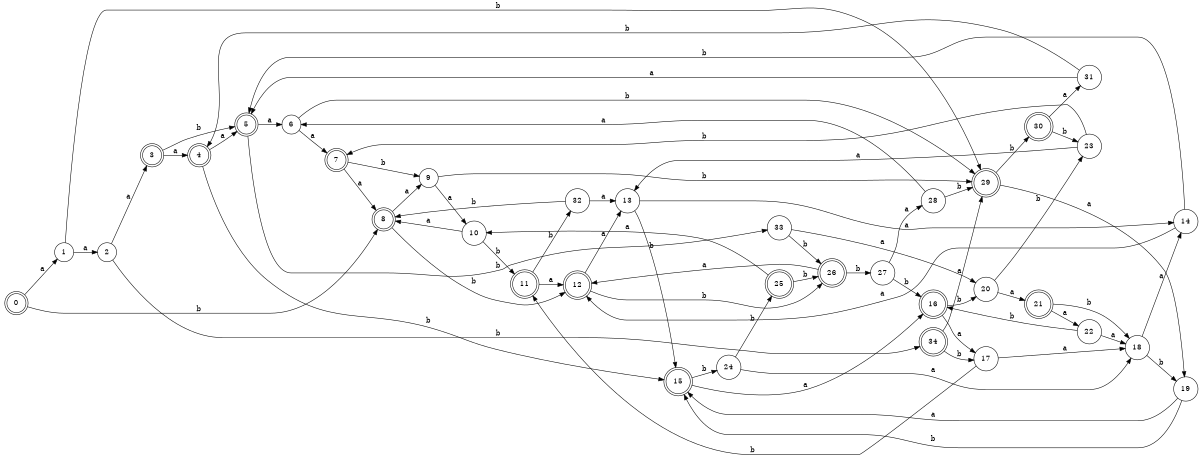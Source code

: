 digraph n28_8 {
__start0 [label="" shape="none"];

rankdir=LR;
size="8,5";

s0 [style="rounded,filled", color="black", fillcolor="white" shape="doublecircle", label="0"];
s1 [style="filled", color="black", fillcolor="white" shape="circle", label="1"];
s2 [style="filled", color="black", fillcolor="white" shape="circle", label="2"];
s3 [style="rounded,filled", color="black", fillcolor="white" shape="doublecircle", label="3"];
s4 [style="rounded,filled", color="black", fillcolor="white" shape="doublecircle", label="4"];
s5 [style="rounded,filled", color="black", fillcolor="white" shape="doublecircle", label="5"];
s6 [style="filled", color="black", fillcolor="white" shape="circle", label="6"];
s7 [style="rounded,filled", color="black", fillcolor="white" shape="doublecircle", label="7"];
s8 [style="rounded,filled", color="black", fillcolor="white" shape="doublecircle", label="8"];
s9 [style="filled", color="black", fillcolor="white" shape="circle", label="9"];
s10 [style="filled", color="black", fillcolor="white" shape="circle", label="10"];
s11 [style="rounded,filled", color="black", fillcolor="white" shape="doublecircle", label="11"];
s12 [style="rounded,filled", color="black", fillcolor="white" shape="doublecircle", label="12"];
s13 [style="filled", color="black", fillcolor="white" shape="circle", label="13"];
s14 [style="filled", color="black", fillcolor="white" shape="circle", label="14"];
s15 [style="rounded,filled", color="black", fillcolor="white" shape="doublecircle", label="15"];
s16 [style="rounded,filled", color="black", fillcolor="white" shape="doublecircle", label="16"];
s17 [style="filled", color="black", fillcolor="white" shape="circle", label="17"];
s18 [style="filled", color="black", fillcolor="white" shape="circle", label="18"];
s19 [style="filled", color="black", fillcolor="white" shape="circle", label="19"];
s20 [style="filled", color="black", fillcolor="white" shape="circle", label="20"];
s21 [style="rounded,filled", color="black", fillcolor="white" shape="doublecircle", label="21"];
s22 [style="filled", color="black", fillcolor="white" shape="circle", label="22"];
s23 [style="filled", color="black", fillcolor="white" shape="circle", label="23"];
s24 [style="filled", color="black", fillcolor="white" shape="circle", label="24"];
s25 [style="rounded,filled", color="black", fillcolor="white" shape="doublecircle", label="25"];
s26 [style="rounded,filled", color="black", fillcolor="white" shape="doublecircle", label="26"];
s27 [style="filled", color="black", fillcolor="white" shape="circle", label="27"];
s28 [style="filled", color="black", fillcolor="white" shape="circle", label="28"];
s29 [style="rounded,filled", color="black", fillcolor="white" shape="doublecircle", label="29"];
s30 [style="rounded,filled", color="black", fillcolor="white" shape="doublecircle", label="30"];
s31 [style="filled", color="black", fillcolor="white" shape="circle", label="31"];
s32 [style="filled", color="black", fillcolor="white" shape="circle", label="32"];
s33 [style="filled", color="black", fillcolor="white" shape="circle", label="33"];
s34 [style="rounded,filled", color="black", fillcolor="white" shape="doublecircle", label="34"];
s0 -> s1 [label="a"];
s0 -> s8 [label="b"];
s1 -> s2 [label="a"];
s1 -> s29 [label="b"];
s2 -> s3 [label="a"];
s2 -> s34 [label="b"];
s3 -> s4 [label="a"];
s3 -> s5 [label="b"];
s4 -> s5 [label="a"];
s4 -> s15 [label="b"];
s5 -> s6 [label="a"];
s5 -> s33 [label="b"];
s6 -> s7 [label="a"];
s6 -> s29 [label="b"];
s7 -> s8 [label="a"];
s7 -> s9 [label="b"];
s8 -> s9 [label="a"];
s8 -> s12 [label="b"];
s9 -> s10 [label="a"];
s9 -> s29 [label="b"];
s10 -> s8 [label="a"];
s10 -> s11 [label="b"];
s11 -> s12 [label="a"];
s11 -> s32 [label="b"];
s12 -> s13 [label="a"];
s12 -> s26 [label="b"];
s13 -> s14 [label="a"];
s13 -> s15 [label="b"];
s14 -> s12 [label="a"];
s14 -> s5 [label="b"];
s15 -> s16 [label="a"];
s15 -> s24 [label="b"];
s16 -> s17 [label="a"];
s16 -> s20 [label="b"];
s17 -> s18 [label="a"];
s17 -> s11 [label="b"];
s18 -> s14 [label="a"];
s18 -> s19 [label="b"];
s19 -> s15 [label="a"];
s19 -> s15 [label="b"];
s20 -> s21 [label="a"];
s20 -> s23 [label="b"];
s21 -> s22 [label="a"];
s21 -> s18 [label="b"];
s22 -> s18 [label="a"];
s22 -> s16 [label="b"];
s23 -> s13 [label="a"];
s23 -> s7 [label="b"];
s24 -> s18 [label="a"];
s24 -> s25 [label="b"];
s25 -> s10 [label="a"];
s25 -> s26 [label="b"];
s26 -> s12 [label="a"];
s26 -> s27 [label="b"];
s27 -> s28 [label="a"];
s27 -> s16 [label="b"];
s28 -> s6 [label="a"];
s28 -> s29 [label="b"];
s29 -> s19 [label="a"];
s29 -> s30 [label="b"];
s30 -> s31 [label="a"];
s30 -> s23 [label="b"];
s31 -> s5 [label="a"];
s31 -> s4 [label="b"];
s32 -> s13 [label="a"];
s32 -> s8 [label="b"];
s33 -> s20 [label="a"];
s33 -> s26 [label="b"];
s34 -> s29 [label="a"];
s34 -> s17 [label="b"];

}